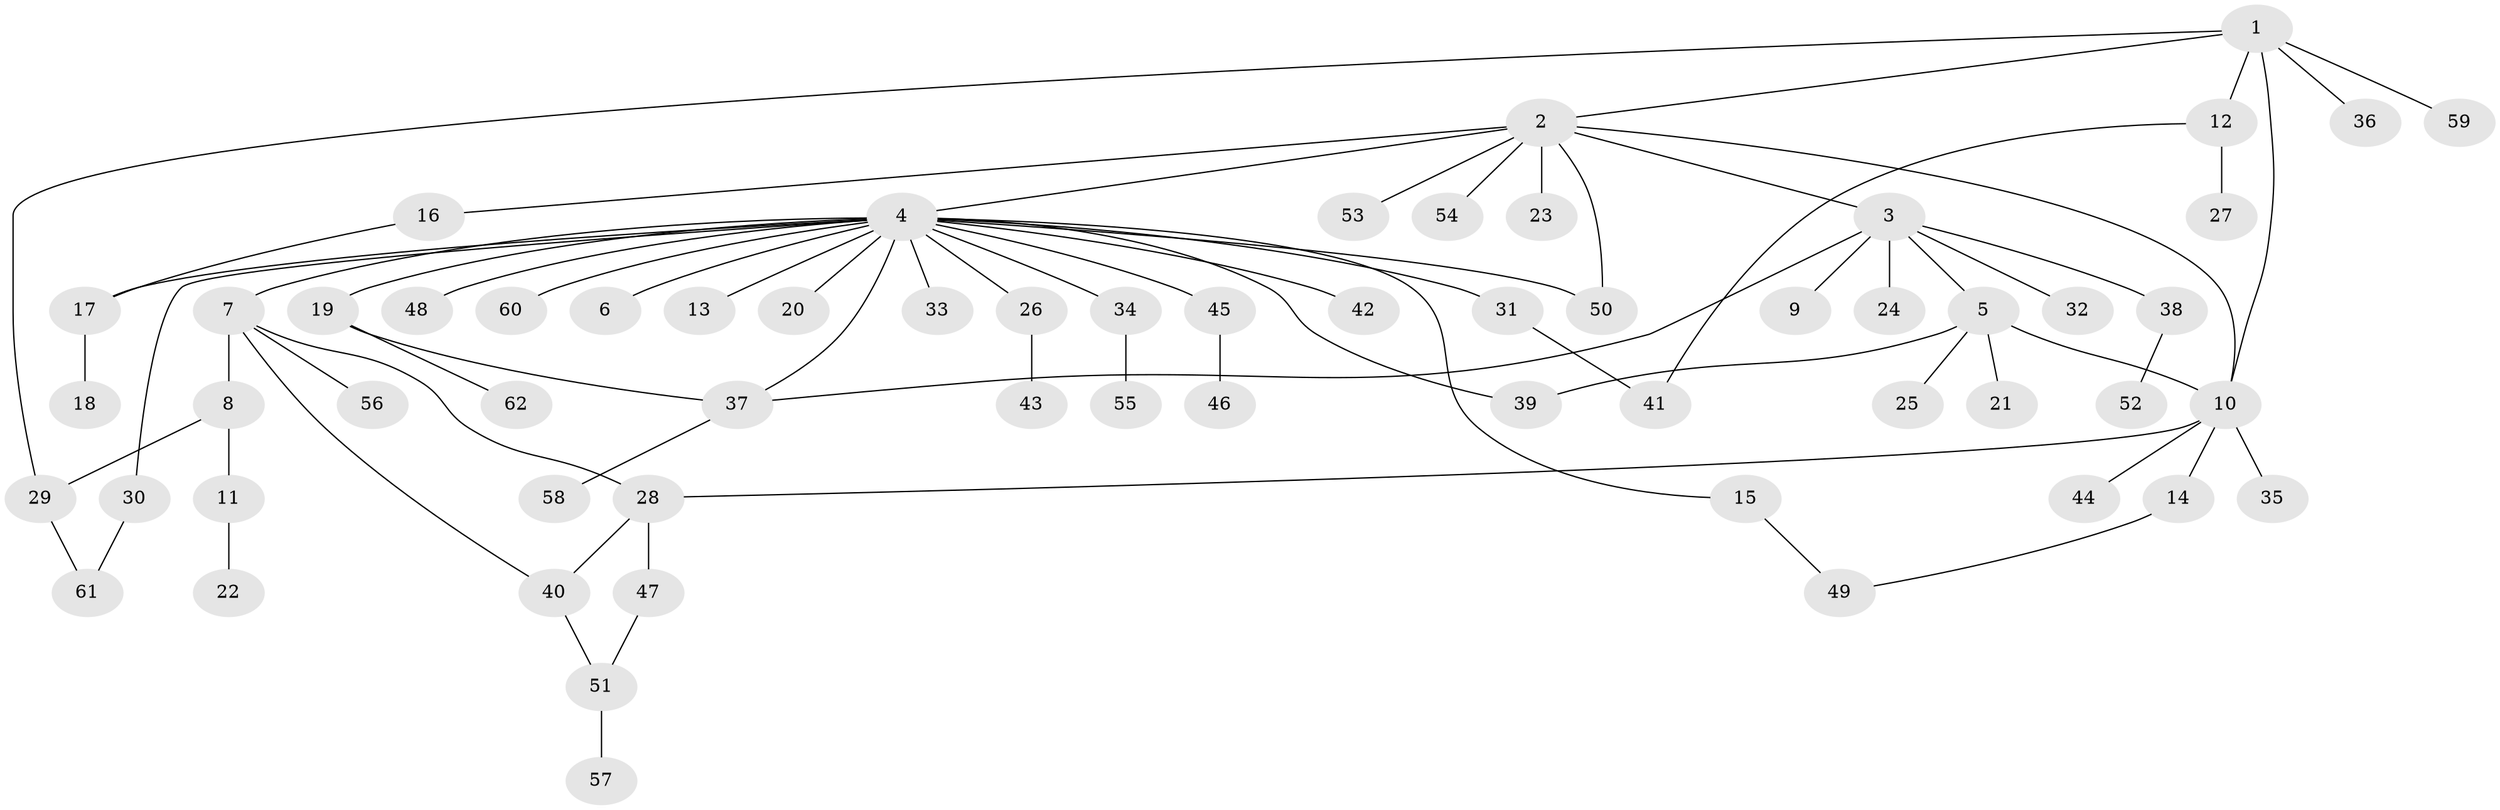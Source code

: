 // coarse degree distribution, {4: 0.14285714285714285, 3: 0.09523809523809523, 5: 0.047619047619047616, 1: 0.42857142857142855, 2: 0.19047619047619047, 6: 0.047619047619047616, 16: 0.047619047619047616}
// Generated by graph-tools (version 1.1) at 2025/36/03/04/25 23:36:56]
// undirected, 62 vertices, 75 edges
graph export_dot {
  node [color=gray90,style=filled];
  1;
  2;
  3;
  4;
  5;
  6;
  7;
  8;
  9;
  10;
  11;
  12;
  13;
  14;
  15;
  16;
  17;
  18;
  19;
  20;
  21;
  22;
  23;
  24;
  25;
  26;
  27;
  28;
  29;
  30;
  31;
  32;
  33;
  34;
  35;
  36;
  37;
  38;
  39;
  40;
  41;
  42;
  43;
  44;
  45;
  46;
  47;
  48;
  49;
  50;
  51;
  52;
  53;
  54;
  55;
  56;
  57;
  58;
  59;
  60;
  61;
  62;
  1 -- 2;
  1 -- 10;
  1 -- 12;
  1 -- 29;
  1 -- 36;
  1 -- 59;
  2 -- 3;
  2 -- 4;
  2 -- 10;
  2 -- 16;
  2 -- 23;
  2 -- 50;
  2 -- 53;
  2 -- 54;
  3 -- 5;
  3 -- 9;
  3 -- 24;
  3 -- 32;
  3 -- 37;
  3 -- 38;
  4 -- 6;
  4 -- 7;
  4 -- 13;
  4 -- 15;
  4 -- 17;
  4 -- 19;
  4 -- 20;
  4 -- 26;
  4 -- 30;
  4 -- 31;
  4 -- 33;
  4 -- 34;
  4 -- 37;
  4 -- 39;
  4 -- 42;
  4 -- 45;
  4 -- 48;
  4 -- 50;
  4 -- 60;
  5 -- 10;
  5 -- 21;
  5 -- 25;
  5 -- 39;
  7 -- 8;
  7 -- 28;
  7 -- 40;
  7 -- 56;
  8 -- 11;
  8 -- 29;
  10 -- 14;
  10 -- 28;
  10 -- 35;
  10 -- 44;
  11 -- 22;
  12 -- 27;
  12 -- 41;
  14 -- 49;
  15 -- 49;
  16 -- 17;
  17 -- 18;
  19 -- 37;
  19 -- 62;
  26 -- 43;
  28 -- 40;
  28 -- 47;
  29 -- 61;
  30 -- 61;
  31 -- 41;
  34 -- 55;
  37 -- 58;
  38 -- 52;
  40 -- 51;
  45 -- 46;
  47 -- 51;
  51 -- 57;
}

